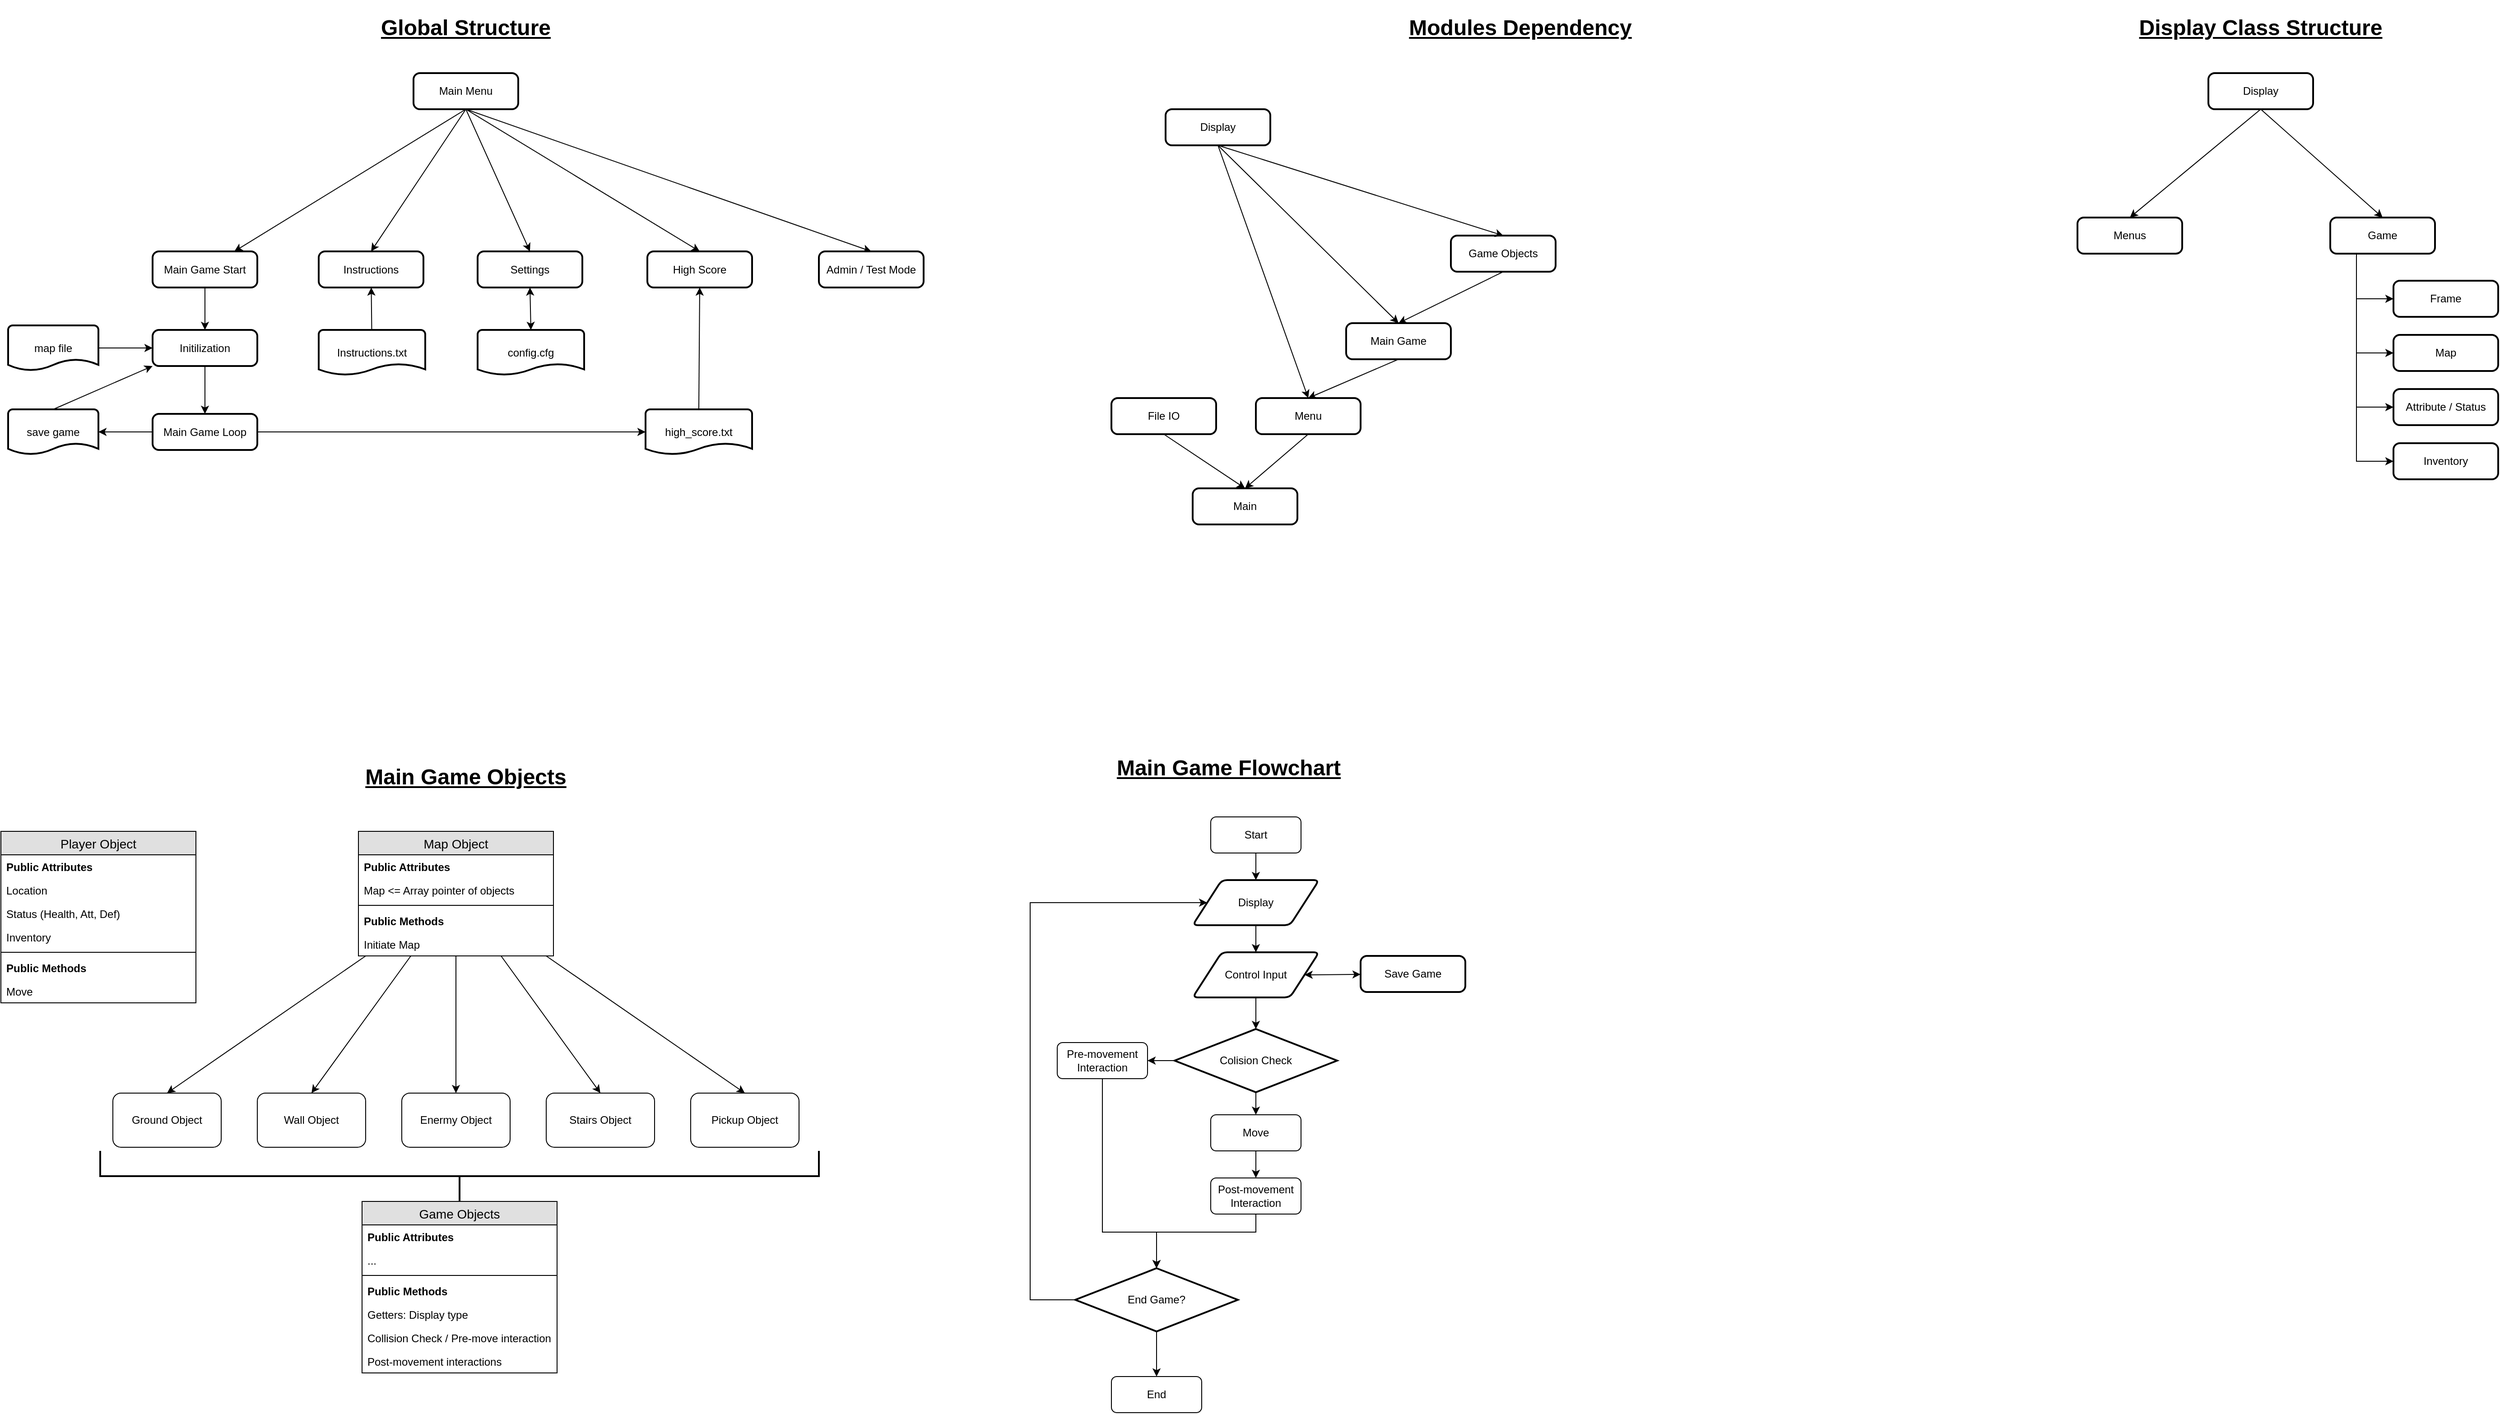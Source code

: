 <mxfile version="12.9.3" type="device"><diagram id="WWetK0YtdZA46YV6BGKB" name="Page-1"><mxGraphModel dx="1955" dy="1841" grid="1" gridSize="10" guides="1" tooltips="1" connect="1" arrows="1" fold="1" page="1" pageScale="1" pageWidth="1169" pageHeight="827" math="0" shadow="0"><root><mxCell id="0"/><mxCell id="1" parent="0"/><mxCell id="Mj1SuatQe_enL65JeR6I-9" style="edgeStyle=none;rounded=0;orthogonalLoop=1;jettySize=auto;html=1;entryX=0.5;entryY=0;entryDx=0;entryDy=0;" parent="1" source="dXaQiHwYn2I2p8eJYNrl-29" target="Mj1SuatQe_enL65JeR6I-1" edge="1"><mxGeometry relative="1" as="geometry"><mxPoint x="574" y="100" as="sourcePoint"/></mxGeometry></mxCell><mxCell id="Mj1SuatQe_enL65JeR6I-10" style="edgeStyle=none;rounded=0;orthogonalLoop=1;jettySize=auto;html=1;entryX=0.5;entryY=0;entryDx=0;entryDy=0;" parent="1" source="dXaQiHwYn2I2p8eJYNrl-29" target="Mj1SuatQe_enL65JeR6I-3" edge="1"><mxGeometry relative="1" as="geometry"><mxPoint x="574" y="100" as="sourcePoint"/></mxGeometry></mxCell><mxCell id="Mj1SuatQe_enL65JeR6I-11" style="edgeStyle=none;rounded=0;orthogonalLoop=1;jettySize=auto;html=1;entryX=0.5;entryY=0;entryDx=0;entryDy=0;" parent="1" source="dXaQiHwYn2I2p8eJYNrl-29" target="Mj1SuatQe_enL65JeR6I-4" edge="1"><mxGeometry relative="1" as="geometry"><mxPoint x="574" y="100" as="sourcePoint"/></mxGeometry></mxCell><mxCell id="Mj1SuatQe_enL65JeR6I-12" style="edgeStyle=none;rounded=0;orthogonalLoop=1;jettySize=auto;html=1;entryX=0.5;entryY=0;entryDx=0;entryDy=0;" parent="1" source="dXaQiHwYn2I2p8eJYNrl-29" target="Mj1SuatQe_enL65JeR6I-5" edge="1"><mxGeometry relative="1" as="geometry"><mxPoint x="574" y="100" as="sourcePoint"/></mxGeometry></mxCell><mxCell id="Mj1SuatQe_enL65JeR6I-14" style="edgeStyle=none;rounded=0;orthogonalLoop=1;jettySize=auto;html=1;entryX=0.5;entryY=0;entryDx=0;entryDy=0;" parent="1" source="dXaQiHwYn2I2p8eJYNrl-29" target="Mj1SuatQe_enL65JeR6I-13" edge="1"><mxGeometry relative="1" as="geometry"><mxPoint x="574" y="100" as="sourcePoint"/></mxGeometry></mxCell><mxCell id="Mj1SuatQe_enL65JeR6I-1" value="Wall Object" style="rounded=1;whiteSpace=wrap;html=1;" parent="1" vertex="1"><mxGeometry x="354" y="390" width="120" height="60" as="geometry"/></mxCell><mxCell id="Mj1SuatQe_enL65JeR6I-3" value="Enermy Object" style="rounded=1;whiteSpace=wrap;html=1;" parent="1" vertex="1"><mxGeometry x="514" y="390" width="120" height="60" as="geometry"/></mxCell><mxCell id="Mj1SuatQe_enL65JeR6I-4" value="Stairs Object" style="rounded=1;whiteSpace=wrap;html=1;" parent="1" vertex="1"><mxGeometry x="674" y="390" width="120" height="60" as="geometry"/></mxCell><mxCell id="Mj1SuatQe_enL65JeR6I-5" value="Pickup Object" style="rounded=1;whiteSpace=wrap;html=1;" parent="1" vertex="1"><mxGeometry x="834" y="390" width="120" height="60" as="geometry"/></mxCell><mxCell id="Mj1SuatQe_enL65JeR6I-13" value="Ground Object" style="rounded=1;whiteSpace=wrap;html=1;" parent="1" vertex="1"><mxGeometry x="194" y="390" width="120" height="60" as="geometry"/></mxCell><mxCell id="Mj1SuatQe_enL65JeR6I-27" value="" style="edgeStyle=none;rounded=0;orthogonalLoop=1;jettySize=auto;html=1;" parent="1" source="Mj1SuatQe_enL65JeR6I-17" target="Mj1SuatQe_enL65JeR6I-26" edge="1"><mxGeometry relative="1" as="geometry"/></mxCell><mxCell id="Mj1SuatQe_enL65JeR6I-17" value="Control Input" style="shape=parallelogram;html=1;strokeWidth=2;perimeter=parallelogramPerimeter;whiteSpace=wrap;rounded=1;arcSize=12;size=0.23;" parent="1" vertex="1"><mxGeometry x="1390" y="234" width="140" height="50" as="geometry"/></mxCell><mxCell id="Mj1SuatQe_enL65JeR6I-61" style="edgeStyle=elbowEdgeStyle;rounded=0;orthogonalLoop=1;jettySize=auto;elbow=vertical;html=1;exitX=0.5;exitY=1;exitDx=0;exitDy=0;exitPerimeter=0;entryX=0.5;entryY=0;entryDx=0;entryDy=0;" parent="1" source="Mj1SuatQe_enL65JeR6I-26" target="Mj1SuatQe_enL65JeR6I-58" edge="1"><mxGeometry relative="1" as="geometry"/></mxCell><mxCell id="Mj1SuatQe_enL65JeR6I-65" style="edgeStyle=elbowEdgeStyle;rounded=0;orthogonalLoop=1;jettySize=auto;elbow=vertical;html=1;exitX=0;exitY=0.5;exitDx=0;exitDy=0;exitPerimeter=0;entryX=1;entryY=0.5;entryDx=0;entryDy=0;" parent="1" source="Mj1SuatQe_enL65JeR6I-26" target="Mj1SuatQe_enL65JeR6I-63" edge="1"><mxGeometry relative="1" as="geometry"/></mxCell><mxCell id="Mj1SuatQe_enL65JeR6I-26" value="Colision Check" style="strokeWidth=2;html=1;shape=mxgraph.flowchart.decision;whiteSpace=wrap;rounded=1;shadow=0;" parent="1" vertex="1"><mxGeometry x="1370" y="319" width="180" height="70" as="geometry"/></mxCell><mxCell id="Mj1SuatQe_enL65JeR6I-35" value="" style="endArrow=classic;html=1;edgeStyle=elbowEdgeStyle;entryX=0;entryY=0.5;entryDx=0;entryDy=0;rounded=0;exitX=0;exitY=0.5;exitDx=0;exitDy=0;exitPerimeter=0;" parent="1" source="dXaQiHwYn2I2p8eJYNrl-76" target="Mj1SuatQe_enL65JeR6I-43" edge="1"><mxGeometry width="50" height="50" relative="1" as="geometry"><mxPoint x="1210" y="544" as="sourcePoint"/><mxPoint x="1220" y="399" as="targetPoint"/><Array as="points"><mxPoint x="1210" y="449"/><mxPoint x="1210" y="449"/></Array></mxGeometry></mxCell><mxCell id="Mj1SuatQe_enL65JeR6I-40" style="edgeStyle=elbowEdgeStyle;rounded=0;orthogonalLoop=1;jettySize=auto;html=1;exitX=0.5;exitY=1;exitDx=0;exitDy=0;elbow=vertical;entryX=0.5;entryY=0;entryDx=0;entryDy=0;entryPerimeter=0;" parent="1" source="Mj1SuatQe_enL65JeR6I-38" target="dXaQiHwYn2I2p8eJYNrl-76" edge="1"><mxGeometry relative="1" as="geometry"><mxPoint x="1210" y="544" as="targetPoint"/><Array as="points"><mxPoint x="1340" y="544"/><mxPoint x="1330" y="484"/><mxPoint x="1380" y="649"/></Array></mxGeometry></mxCell><mxCell id="Mj1SuatQe_enL65JeR6I-38" value="Post-movement Interaction" style="rounded=1;whiteSpace=wrap;html=1;" parent="1" vertex="1"><mxGeometry x="1410" y="484" width="100" height="40" as="geometry"/></mxCell><mxCell id="Mj1SuatQe_enL65JeR6I-44" value="" style="edgeStyle=elbowEdgeStyle;rounded=0;orthogonalLoop=1;jettySize=auto;elbow=vertical;html=1;" parent="1" source="Mj1SuatQe_enL65JeR6I-43" target="Mj1SuatQe_enL65JeR6I-17" edge="1"><mxGeometry relative="1" as="geometry"/></mxCell><mxCell id="Mj1SuatQe_enL65JeR6I-43" value="Display" style="shape=parallelogram;html=1;strokeWidth=2;perimeter=parallelogramPerimeter;whiteSpace=wrap;rounded=1;arcSize=12;size=0.23;" parent="1" vertex="1"><mxGeometry x="1390" y="154" width="140" height="50" as="geometry"/></mxCell><mxCell id="Mj1SuatQe_enL65JeR6I-46" value="" style="edgeStyle=elbowEdgeStyle;rounded=0;orthogonalLoop=1;jettySize=auto;elbow=vertical;html=1;" parent="1" source="Mj1SuatQe_enL65JeR6I-45" target="Mj1SuatQe_enL65JeR6I-43" edge="1"><mxGeometry relative="1" as="geometry"/></mxCell><mxCell id="Mj1SuatQe_enL65JeR6I-45" value="Start" style="rounded=1;whiteSpace=wrap;html=1;" parent="1" vertex="1"><mxGeometry x="1410" y="84" width="100" height="40" as="geometry"/></mxCell><mxCell id="Mj1SuatQe_enL65JeR6I-62" style="edgeStyle=elbowEdgeStyle;rounded=0;orthogonalLoop=1;jettySize=auto;elbow=vertical;html=1;exitX=0.5;exitY=1;exitDx=0;exitDy=0;entryX=0.5;entryY=0;entryDx=0;entryDy=0;" parent="1" source="Mj1SuatQe_enL65JeR6I-58" target="Mj1SuatQe_enL65JeR6I-38" edge="1"><mxGeometry relative="1" as="geometry"/></mxCell><mxCell id="Mj1SuatQe_enL65JeR6I-58" value="Move" style="rounded=1;whiteSpace=wrap;html=1;" parent="1" vertex="1"><mxGeometry x="1410" y="414" width="100" height="40" as="geometry"/></mxCell><mxCell id="dXaQiHwYn2I2p8eJYNrl-78" value="" style="edgeStyle=elbowEdgeStyle;rounded=0;orthogonalLoop=1;jettySize=auto;html=1;entryX=0.5;entryY=0;entryDx=0;entryDy=0;entryPerimeter=0;elbow=vertical;" parent="1" source="Mj1SuatQe_enL65JeR6I-63" target="dXaQiHwYn2I2p8eJYNrl-76" edge="1"><mxGeometry relative="1" as="geometry"><mxPoint x="1290" y="454" as="targetPoint"/><Array as="points"><mxPoint x="1290" y="544"/></Array></mxGeometry></mxCell><mxCell id="Mj1SuatQe_enL65JeR6I-63" value="Pre-movement Interaction" style="rounded=1;whiteSpace=wrap;html=1;" parent="1" vertex="1"><mxGeometry x="1240" y="334" width="100" height="40" as="geometry"/></mxCell><mxCell id="Mj1SuatQe_enL65JeR6I-66" value="&lt;h1&gt;Main Game Flowchart&lt;/h1&gt;" style="text;html=1;strokeColor=none;fillColor=none;align=center;verticalAlign=middle;whiteSpace=wrap;rounded=0;shadow=0;fontStyle=4" parent="1" vertex="1"><mxGeometry x="1265" width="330" height="60" as="geometry"/></mxCell><mxCell id="Mj1SuatQe_enL65JeR6I-67" value="&lt;h1&gt;Global Structure&lt;/h1&gt;" style="text;html=1;strokeColor=none;fillColor=none;align=center;verticalAlign=middle;whiteSpace=wrap;rounded=0;shadow=0;fontStyle=4" parent="1" vertex="1"><mxGeometry x="420" y="-820" width="330" height="60" as="geometry"/></mxCell><mxCell id="dXaQiHwYn2I2p8eJYNrl-1" value="&lt;h1&gt;Main Game Objects&lt;/h1&gt;" style="text;html=1;strokeColor=none;fillColor=none;align=center;verticalAlign=middle;whiteSpace=wrap;rounded=0;shadow=0;fontStyle=4" parent="1" vertex="1"><mxGeometry x="420" y="10" width="330" height="60" as="geometry"/></mxCell><mxCell id="dXaQiHwYn2I2p8eJYNrl-82" value="" style="edgeStyle=elbowEdgeStyle;rounded=0;orthogonalLoop=1;jettySize=auto;elbow=vertical;html=1;" parent="1" source="dXaQiHwYn2I2p8eJYNrl-76" target="dXaQiHwYn2I2p8eJYNrl-79" edge="1"><mxGeometry relative="1" as="geometry"/></mxCell><mxCell id="dXaQiHwYn2I2p8eJYNrl-76" value="End Game?" style="strokeWidth=2;html=1;shape=mxgraph.flowchart.decision;whiteSpace=wrap;rounded=1;shadow=0;" parent="1" vertex="1"><mxGeometry x="1260" y="584" width="180" height="70" as="geometry"/></mxCell><mxCell id="dXaQiHwYn2I2p8eJYNrl-79" value="End" style="rounded=1;whiteSpace=wrap;html=1;" parent="1" vertex="1"><mxGeometry x="1300" y="704" width="100" height="40" as="geometry"/></mxCell><mxCell id="dXaQiHwYn2I2p8eJYNrl-90" style="rounded=0;orthogonalLoop=1;jettySize=auto;elbow=vertical;html=1;exitX=0.5;exitY=1;exitDx=0;exitDy=0;entryX=0.5;entryY=0;entryDx=0;entryDy=0;" parent="1" source="dXaQiHwYn2I2p8eJYNrl-87" target="dXaQiHwYn2I2p8eJYNrl-89" edge="1"><mxGeometry relative="1" as="geometry"/></mxCell><mxCell id="dXaQiHwYn2I2p8eJYNrl-95" style="edgeStyle=none;rounded=0;orthogonalLoop=1;jettySize=auto;html=1;exitX=0.5;exitY=1;exitDx=0;exitDy=0;entryX=0.5;entryY=0;entryDx=0;entryDy=0;" parent="1" source="dXaQiHwYn2I2p8eJYNrl-87" target="dXaQiHwYn2I2p8eJYNrl-94" edge="1"><mxGeometry relative="1" as="geometry"/></mxCell><mxCell id="dXaQiHwYn2I2p8eJYNrl-101" style="edgeStyle=none;rounded=0;orthogonalLoop=1;jettySize=auto;html=1;exitX=0.5;exitY=1;exitDx=0;exitDy=0;" parent="1" source="dXaQiHwYn2I2p8eJYNrl-87" target="dXaQiHwYn2I2p8eJYNrl-100" edge="1"><mxGeometry relative="1" as="geometry"/></mxCell><mxCell id="dXaQiHwYn2I2p8eJYNrl-134" style="edgeStyle=none;rounded=0;orthogonalLoop=1;jettySize=auto;html=1;exitX=0.5;exitY=1;exitDx=0;exitDy=0;entryX=0.5;entryY=0;entryDx=0;entryDy=0;" parent="1" source="dXaQiHwYn2I2p8eJYNrl-87" target="dXaQiHwYn2I2p8eJYNrl-128" edge="1"><mxGeometry relative="1" as="geometry"/></mxCell><mxCell id="iZretHoaw85ukKe3i40x-2" style="rounded=0;orthogonalLoop=1;jettySize=auto;html=1;exitX=0.5;exitY=1;exitDx=0;exitDy=0;entryX=0.5;entryY=0;entryDx=0;entryDy=0;" edge="1" parent="1" source="dXaQiHwYn2I2p8eJYNrl-87" target="iZretHoaw85ukKe3i40x-1"><mxGeometry relative="1" as="geometry"/></mxCell><mxCell id="dXaQiHwYn2I2p8eJYNrl-87" value="Main Menu" style="rounded=1;whiteSpace=wrap;html=1;absoluteArcSize=1;arcSize=14;strokeWidth=2;" parent="1" vertex="1"><mxGeometry x="527" y="-740" width="116" height="40" as="geometry"/></mxCell><mxCell id="dXaQiHwYn2I2p8eJYNrl-89" value="Instructions" style="rounded=1;whiteSpace=wrap;html=1;absoluteArcSize=1;arcSize=14;strokeWidth=2;" parent="1" vertex="1"><mxGeometry x="422" y="-542.5" width="116" height="40" as="geometry"/></mxCell><mxCell id="dXaQiHwYn2I2p8eJYNrl-96" value="" style="edgeStyle=none;rounded=0;orthogonalLoop=1;jettySize=auto;html=1;" parent="1" source="dXaQiHwYn2I2p8eJYNrl-93" target="dXaQiHwYn2I2p8eJYNrl-89" edge="1"><mxGeometry relative="1" as="geometry"/></mxCell><mxCell id="dXaQiHwYn2I2p8eJYNrl-93" value="&lt;span style=&quot;white-space: normal&quot;&gt;Instructions.txt&lt;/span&gt;" style="strokeWidth=2;html=1;shape=mxgraph.flowchart.document2;whiteSpace=wrap;size=0.25;" parent="1" vertex="1"><mxGeometry x="422" y="-455.5" width="118" height="50" as="geometry"/></mxCell><mxCell id="dXaQiHwYn2I2p8eJYNrl-94" value="Settings" style="rounded=1;whiteSpace=wrap;html=1;absoluteArcSize=1;arcSize=14;strokeWidth=2;" parent="1" vertex="1"><mxGeometry x="598" y="-542.5" width="116" height="40" as="geometry"/></mxCell><mxCell id="dXaQiHwYn2I2p8eJYNrl-97" value="&lt;span style=&quot;white-space: normal&quot;&gt;config.cfg&lt;/span&gt;" style="strokeWidth=2;html=1;shape=mxgraph.flowchart.document2;whiteSpace=wrap;size=0.25;" parent="1" vertex="1"><mxGeometry x="598" y="-455.5" width="118" height="50" as="geometry"/></mxCell><mxCell id="dXaQiHwYn2I2p8eJYNrl-99" value="" style="endArrow=classic;startArrow=classic;html=1;exitX=0.5;exitY=0;exitDx=0;exitDy=0;exitPerimeter=0;entryX=0.5;entryY=1;entryDx=0;entryDy=0;" parent="1" source="dXaQiHwYn2I2p8eJYNrl-97" target="dXaQiHwYn2I2p8eJYNrl-94" edge="1"><mxGeometry width="50" height="50" relative="1" as="geometry"><mxPoint x="358" y="-402.5" as="sourcePoint"/><mxPoint x="408" y="-452.5" as="targetPoint"/></mxGeometry></mxCell><mxCell id="dXaQiHwYn2I2p8eJYNrl-103" value="" style="edgeStyle=none;rounded=0;orthogonalLoop=1;jettySize=auto;html=1;" parent="1" source="dXaQiHwYn2I2p8eJYNrl-100" target="dXaQiHwYn2I2p8eJYNrl-102" edge="1"><mxGeometry relative="1" as="geometry"/></mxCell><mxCell id="dXaQiHwYn2I2p8eJYNrl-100" value="Main Game Start" style="rounded=1;whiteSpace=wrap;html=1;absoluteArcSize=1;arcSize=14;strokeWidth=2;" parent="1" vertex="1"><mxGeometry x="238" y="-542.5" width="116" height="40" as="geometry"/></mxCell><mxCell id="dXaQiHwYn2I2p8eJYNrl-105" value="" style="edgeStyle=none;rounded=0;orthogonalLoop=1;jettySize=auto;html=1;" parent="1" source="dXaQiHwYn2I2p8eJYNrl-102" target="dXaQiHwYn2I2p8eJYNrl-104" edge="1"><mxGeometry relative="1" as="geometry"/></mxCell><mxCell id="dXaQiHwYn2I2p8eJYNrl-102" value="Initilization" style="rounded=1;whiteSpace=wrap;html=1;absoluteArcSize=1;arcSize=14;strokeWidth=2;" parent="1" vertex="1"><mxGeometry x="238" y="-455.5" width="116" height="40" as="geometry"/></mxCell><mxCell id="dXaQiHwYn2I2p8eJYNrl-141" value="" style="edgeStyle=none;rounded=0;orthogonalLoop=1;jettySize=auto;html=1;" parent="1" source="dXaQiHwYn2I2p8eJYNrl-104" target="dXaQiHwYn2I2p8eJYNrl-135" edge="1"><mxGeometry relative="1" as="geometry"/></mxCell><mxCell id="iZretHoaw85ukKe3i40x-5" value="" style="edgeStyle=none;rounded=0;orthogonalLoop=1;jettySize=auto;html=1;entryX=0;entryY=0.5;entryDx=0;entryDy=0;entryPerimeter=0;" edge="1" parent="1" source="dXaQiHwYn2I2p8eJYNrl-104" target="iZretHoaw85ukKe3i40x-3"><mxGeometry relative="1" as="geometry"><mxPoint x="434" y="-342.5" as="targetPoint"/></mxGeometry></mxCell><mxCell id="dXaQiHwYn2I2p8eJYNrl-104" value="Main Game Loop" style="rounded=1;whiteSpace=wrap;html=1;absoluteArcSize=1;arcSize=14;strokeWidth=2;" parent="1" vertex="1"><mxGeometry x="238" y="-362.5" width="116" height="40" as="geometry"/></mxCell><mxCell id="dXaQiHwYn2I2p8eJYNrl-109" value="" style="edgeStyle=none;rounded=0;orthogonalLoop=1;jettySize=auto;html=1;" parent="1" source="dXaQiHwYn2I2p8eJYNrl-106" target="dXaQiHwYn2I2p8eJYNrl-102" edge="1"><mxGeometry relative="1" as="geometry"/></mxCell><mxCell id="dXaQiHwYn2I2p8eJYNrl-106" value="&lt;span style=&quot;white-space: normal&quot;&gt;map file&lt;/span&gt;" style="strokeWidth=2;html=1;shape=mxgraph.flowchart.document2;whiteSpace=wrap;size=0.25;" parent="1" vertex="1"><mxGeometry x="78" y="-460.5" width="100" height="50" as="geometry"/></mxCell><mxCell id="dXaQiHwYn2I2p8eJYNrl-111" value="&lt;h1&gt;Modules Dependency&lt;/h1&gt;" style="text;html=1;strokeColor=none;fillColor=none;align=center;verticalAlign=middle;whiteSpace=wrap;rounded=0;shadow=0;fontStyle=4" parent="1" vertex="1"><mxGeometry x="1588" y="-820" width="330" height="60" as="geometry"/></mxCell><mxCell id="dXaQiHwYn2I2p8eJYNrl-112" value="Main" style="rounded=1;whiteSpace=wrap;html=1;absoluteArcSize=1;arcSize=14;strokeWidth=2;" parent="1" vertex="1"><mxGeometry x="1390" y="-280" width="116" height="40" as="geometry"/></mxCell><mxCell id="dXaQiHwYn2I2p8eJYNrl-114" style="edgeStyle=none;rounded=0;orthogonalLoop=1;jettySize=auto;html=1;exitX=0.5;exitY=1;exitDx=0;exitDy=0;entryX=0.5;entryY=0;entryDx=0;entryDy=0;" parent="1" source="dXaQiHwYn2I2p8eJYNrl-113" target="dXaQiHwYn2I2p8eJYNrl-112" edge="1"><mxGeometry relative="1" as="geometry"/></mxCell><mxCell id="dXaQiHwYn2I2p8eJYNrl-113" value="Menu" style="rounded=1;whiteSpace=wrap;html=1;absoluteArcSize=1;arcSize=14;strokeWidth=2;" parent="1" vertex="1"><mxGeometry x="1460" y="-380" width="116" height="40" as="geometry"/></mxCell><mxCell id="dXaQiHwYn2I2p8eJYNrl-116" style="edgeStyle=none;rounded=0;orthogonalLoop=1;jettySize=auto;html=1;exitX=0.5;exitY=1;exitDx=0;exitDy=0;entryX=0.5;entryY=0;entryDx=0;entryDy=0;" parent="1" source="dXaQiHwYn2I2p8eJYNrl-115" target="dXaQiHwYn2I2p8eJYNrl-113" edge="1"><mxGeometry relative="1" as="geometry"/></mxCell><mxCell id="dXaQiHwYn2I2p8eJYNrl-115" value="Main Game" style="rounded=1;whiteSpace=wrap;html=1;absoluteArcSize=1;arcSize=14;strokeWidth=2;" parent="1" vertex="1"><mxGeometry x="1560" y="-463" width="116" height="40" as="geometry"/></mxCell><mxCell id="dXaQiHwYn2I2p8eJYNrl-118" style="edgeStyle=none;rounded=0;orthogonalLoop=1;jettySize=auto;html=1;exitX=0.5;exitY=1;exitDx=0;exitDy=0;entryX=0.5;entryY=0;entryDx=0;entryDy=0;" parent="1" source="dXaQiHwYn2I2p8eJYNrl-117" target="dXaQiHwYn2I2p8eJYNrl-115" edge="1"><mxGeometry relative="1" as="geometry"/></mxCell><mxCell id="dXaQiHwYn2I2p8eJYNrl-117" value="Game Objects" style="rounded=1;whiteSpace=wrap;html=1;absoluteArcSize=1;arcSize=14;strokeWidth=2;" parent="1" vertex="1"><mxGeometry x="1676" y="-560" width="116" height="40" as="geometry"/></mxCell><mxCell id="dXaQiHwYn2I2p8eJYNrl-120" style="edgeStyle=none;rounded=0;orthogonalLoop=1;jettySize=auto;html=1;exitX=0.5;exitY=1;exitDx=0;exitDy=0;entryX=0.5;entryY=0;entryDx=0;entryDy=0;" parent="1" source="dXaQiHwYn2I2p8eJYNrl-119" target="dXaQiHwYn2I2p8eJYNrl-117" edge="1"><mxGeometry relative="1" as="geometry"/></mxCell><mxCell id="dXaQiHwYn2I2p8eJYNrl-121" style="edgeStyle=none;rounded=0;orthogonalLoop=1;jettySize=auto;html=1;exitX=0.5;exitY=1;exitDx=0;exitDy=0;entryX=0.5;entryY=0;entryDx=0;entryDy=0;" parent="1" source="dXaQiHwYn2I2p8eJYNrl-119" target="dXaQiHwYn2I2p8eJYNrl-115" edge="1"><mxGeometry relative="1" as="geometry"><mxPoint x="1690" y="-520" as="targetPoint"/></mxGeometry></mxCell><mxCell id="dXaQiHwYn2I2p8eJYNrl-122" style="edgeStyle=none;rounded=0;orthogonalLoop=1;jettySize=auto;html=1;exitX=0.5;exitY=1;exitDx=0;exitDy=0;entryX=0.5;entryY=0;entryDx=0;entryDy=0;" parent="1" source="dXaQiHwYn2I2p8eJYNrl-119" target="dXaQiHwYn2I2p8eJYNrl-113" edge="1"><mxGeometry relative="1" as="geometry"/></mxCell><mxCell id="dXaQiHwYn2I2p8eJYNrl-119" value="Display" style="rounded=1;whiteSpace=wrap;html=1;absoluteArcSize=1;arcSize=14;strokeWidth=2;" parent="1" vertex="1"><mxGeometry x="1360" y="-700" width="116" height="40" as="geometry"/></mxCell><mxCell id="dXaQiHwYn2I2p8eJYNrl-126" style="edgeStyle=none;rounded=0;orthogonalLoop=1;jettySize=auto;html=1;exitX=0.5;exitY=1;exitDx=0;exitDy=0;entryX=0.5;entryY=0;entryDx=0;entryDy=0;" parent="1" source="dXaQiHwYn2I2p8eJYNrl-123" target="dXaQiHwYn2I2p8eJYNrl-112" edge="1"><mxGeometry relative="1" as="geometry"/></mxCell><mxCell id="dXaQiHwYn2I2p8eJYNrl-123" value="File IO" style="rounded=1;whiteSpace=wrap;html=1;absoluteArcSize=1;arcSize=14;strokeWidth=2;" parent="1" vertex="1"><mxGeometry x="1300" y="-380" width="116" height="40" as="geometry"/></mxCell><mxCell id="dXaQiHwYn2I2p8eJYNrl-128" value="Admin / Test Mode" style="rounded=1;whiteSpace=wrap;html=1;absoluteArcSize=1;arcSize=14;strokeWidth=2;" parent="1" vertex="1"><mxGeometry x="976" y="-542.5" width="116" height="40" as="geometry"/></mxCell><mxCell id="dXaQiHwYn2I2p8eJYNrl-131" value="Save Game" style="rounded=1;whiteSpace=wrap;html=1;absoluteArcSize=1;arcSize=14;strokeWidth=2;" parent="1" vertex="1"><mxGeometry x="1576" y="238" width="116" height="40" as="geometry"/></mxCell><mxCell id="dXaQiHwYn2I2p8eJYNrl-29" value="Map Object" style="swimlane;fontStyle=0;childLayout=stackLayout;horizontal=1;startSize=26;fillColor=#e0e0e0;horizontalStack=0;resizeParent=1;resizeParentMax=0;resizeLast=0;collapsible=1;marginBottom=0;swimlaneFillColor=#ffffff;align=center;fontSize=14;" parent="1" vertex="1"><mxGeometry x="466" y="100" width="216" height="138" as="geometry"><mxRectangle x="306" y="200" width="100" height="26" as="alternateBounds"/></mxGeometry></mxCell><mxCell id="dXaQiHwYn2I2p8eJYNrl-30" value="Public Attributes" style="text;strokeColor=none;fillColor=none;spacingLeft=4;spacingRight=4;overflow=hidden;rotatable=0;points=[[0,0.5],[1,0.5]];portConstraint=eastwest;fontSize=12;fontStyle=1" parent="dXaQiHwYn2I2p8eJYNrl-29" vertex="1"><mxGeometry y="26" width="216" height="26" as="geometry"/></mxCell><mxCell id="dXaQiHwYn2I2p8eJYNrl-31" value="Map &lt;= Array pointer of objects" style="text;strokeColor=none;fillColor=none;spacingLeft=4;spacingRight=4;overflow=hidden;rotatable=0;points=[[0,0.5],[1,0.5]];portConstraint=eastwest;fontSize=12;" parent="dXaQiHwYn2I2p8eJYNrl-29" vertex="1"><mxGeometry y="52" width="216" height="26" as="geometry"/></mxCell><mxCell id="dXaQiHwYn2I2p8eJYNrl-42" value="" style="line;strokeWidth=1;fillColor=none;align=left;verticalAlign=middle;spacingTop=-1;spacingLeft=3;spacingRight=3;rotatable=0;labelPosition=right;points=[];portConstraint=eastwest;fontSize=12;" parent="dXaQiHwYn2I2p8eJYNrl-29" vertex="1"><mxGeometry y="78" width="216" height="8" as="geometry"/></mxCell><mxCell id="dXaQiHwYn2I2p8eJYNrl-32" value="Public Methods" style="text;strokeColor=none;fillColor=none;spacingLeft=4;spacingRight=4;overflow=hidden;rotatable=0;points=[[0,0.5],[1,0.5]];portConstraint=eastwest;fontSize=12;fontStyle=1" parent="dXaQiHwYn2I2p8eJYNrl-29" vertex="1"><mxGeometry y="86" width="216" height="26" as="geometry"/></mxCell><mxCell id="dXaQiHwYn2I2p8eJYNrl-40" value="Initiate Map" style="text;strokeColor=none;fillColor=none;spacingLeft=4;spacingRight=4;overflow=hidden;rotatable=0;points=[[0,0.5],[1,0.5]];portConstraint=eastwest;fontSize=12;" parent="dXaQiHwYn2I2p8eJYNrl-29" vertex="1"><mxGeometry y="112" width="216" height="26" as="geometry"/></mxCell><mxCell id="dXaQiHwYn2I2p8eJYNrl-142" value="" style="edgeStyle=none;rounded=0;orthogonalLoop=1;jettySize=auto;html=1;entryX=0;entryY=1;entryDx=0;entryDy=0;exitX=0.5;exitY=0;exitDx=0;exitDy=0;exitPerimeter=0;" parent="1" source="dXaQiHwYn2I2p8eJYNrl-135" target="dXaQiHwYn2I2p8eJYNrl-102" edge="1"><mxGeometry relative="1" as="geometry"/></mxCell><mxCell id="dXaQiHwYn2I2p8eJYNrl-135" value="&lt;span style=&quot;white-space: normal&quot;&gt;save game&lt;/span&gt;" style="strokeWidth=2;html=1;shape=mxgraph.flowchart.document2;whiteSpace=wrap;size=0.25;" parent="1" vertex="1"><mxGeometry x="78" y="-367.5" width="100" height="50" as="geometry"/></mxCell><mxCell id="dXaQiHwYn2I2p8eJYNrl-139" value="" style="endArrow=classic;startArrow=classic;html=1;exitX=1;exitY=0.5;exitDx=0;exitDy=0;" parent="1" source="Mj1SuatQe_enL65JeR6I-17" target="dXaQiHwYn2I2p8eJYNrl-131" edge="1"><mxGeometry width="50" height="50" relative="1" as="geometry"><mxPoint x="1660" y="234" as="sourcePoint"/><mxPoint x="1600" y="260" as="targetPoint"/></mxGeometry></mxCell><mxCell id="dXaQiHwYn2I2p8eJYNrl-140" value="" style="strokeWidth=2;html=1;shape=mxgraph.flowchart.annotation_2;align=left;labelPosition=right;pointerEvents=1;direction=north;" parent="1" vertex="1"><mxGeometry x="180" y="454" width="796" height="56" as="geometry"/></mxCell><mxCell id="dXaQiHwYn2I2p8eJYNrl-143" value="&lt;h1&gt;Display Class Structure&lt;/h1&gt;" style="text;html=1;strokeColor=none;fillColor=none;align=center;verticalAlign=middle;whiteSpace=wrap;rounded=0;shadow=0;fontStyle=4" parent="1" vertex="1"><mxGeometry x="2408" y="-820" width="330" height="60" as="geometry"/></mxCell><mxCell id="dXaQiHwYn2I2p8eJYNrl-146" style="edgeStyle=none;rounded=0;orthogonalLoop=1;jettySize=auto;html=1;exitX=0.5;exitY=1;exitDx=0;exitDy=0;entryX=0.5;entryY=0;entryDx=0;entryDy=0;" parent="1" source="dXaQiHwYn2I2p8eJYNrl-144" target="dXaQiHwYn2I2p8eJYNrl-145" edge="1"><mxGeometry relative="1" as="geometry"/></mxCell><mxCell id="dXaQiHwYn2I2p8eJYNrl-148" style="edgeStyle=none;rounded=0;orthogonalLoop=1;jettySize=auto;html=1;exitX=0.5;exitY=1;exitDx=0;exitDy=0;entryX=0.5;entryY=0;entryDx=0;entryDy=0;" parent="1" source="dXaQiHwYn2I2p8eJYNrl-144" target="dXaQiHwYn2I2p8eJYNrl-147" edge="1"><mxGeometry relative="1" as="geometry"/></mxCell><mxCell id="dXaQiHwYn2I2p8eJYNrl-144" value="Display" style="rounded=1;whiteSpace=wrap;html=1;absoluteArcSize=1;arcSize=14;strokeWidth=2;" parent="1" vertex="1"><mxGeometry x="2515" y="-740" width="116" height="40" as="geometry"/></mxCell><mxCell id="dXaQiHwYn2I2p8eJYNrl-145" value="Menus" style="rounded=1;whiteSpace=wrap;html=1;absoluteArcSize=1;arcSize=14;strokeWidth=2;" parent="1" vertex="1"><mxGeometry x="2370" y="-580" width="116" height="40" as="geometry"/></mxCell><mxCell id="dXaQiHwYn2I2p8eJYNrl-151" style="edgeStyle=orthogonalEdgeStyle;rounded=0;orthogonalLoop=1;jettySize=auto;html=1;exitX=0.25;exitY=1;exitDx=0;exitDy=0;entryX=0;entryY=0.5;entryDx=0;entryDy=0;" parent="1" source="dXaQiHwYn2I2p8eJYNrl-147" target="dXaQiHwYn2I2p8eJYNrl-149" edge="1"><mxGeometry relative="1" as="geometry"/></mxCell><mxCell id="dXaQiHwYn2I2p8eJYNrl-153" style="edgeStyle=orthogonalEdgeStyle;rounded=0;orthogonalLoop=1;jettySize=auto;html=1;exitX=0.25;exitY=1;exitDx=0;exitDy=0;entryX=0;entryY=0.5;entryDx=0;entryDy=0;" parent="1" source="dXaQiHwYn2I2p8eJYNrl-147" target="dXaQiHwYn2I2p8eJYNrl-152" edge="1"><mxGeometry relative="1" as="geometry"/></mxCell><mxCell id="dXaQiHwYn2I2p8eJYNrl-155" style="edgeStyle=orthogonalEdgeStyle;rounded=0;orthogonalLoop=1;jettySize=auto;html=1;exitX=0.25;exitY=1;exitDx=0;exitDy=0;entryX=0;entryY=0.5;entryDx=0;entryDy=0;" parent="1" source="dXaQiHwYn2I2p8eJYNrl-147" target="dXaQiHwYn2I2p8eJYNrl-154" edge="1"><mxGeometry relative="1" as="geometry"/></mxCell><mxCell id="dXaQiHwYn2I2p8eJYNrl-157" style="edgeStyle=orthogonalEdgeStyle;rounded=0;orthogonalLoop=1;jettySize=auto;html=1;exitX=0.25;exitY=1;exitDx=0;exitDy=0;entryX=0;entryY=0.5;entryDx=0;entryDy=0;" parent="1" source="dXaQiHwYn2I2p8eJYNrl-147" target="dXaQiHwYn2I2p8eJYNrl-156" edge="1"><mxGeometry relative="1" as="geometry"/></mxCell><mxCell id="dXaQiHwYn2I2p8eJYNrl-147" value="Game" style="rounded=1;whiteSpace=wrap;html=1;absoluteArcSize=1;arcSize=14;strokeWidth=2;" parent="1" vertex="1"><mxGeometry x="2650" y="-580" width="116" height="40" as="geometry"/></mxCell><mxCell id="dXaQiHwYn2I2p8eJYNrl-149" value="Frame" style="rounded=1;whiteSpace=wrap;html=1;absoluteArcSize=1;arcSize=14;strokeWidth=2;" parent="1" vertex="1"><mxGeometry x="2720" y="-510" width="116" height="40" as="geometry"/></mxCell><mxCell id="dXaQiHwYn2I2p8eJYNrl-152" value="Attribute / Status" style="rounded=1;whiteSpace=wrap;html=1;absoluteArcSize=1;arcSize=14;strokeWidth=2;" parent="1" vertex="1"><mxGeometry x="2720" y="-390" width="116" height="40" as="geometry"/></mxCell><mxCell id="dXaQiHwYn2I2p8eJYNrl-154" value="Inventory" style="rounded=1;whiteSpace=wrap;html=1;absoluteArcSize=1;arcSize=14;strokeWidth=2;" parent="1" vertex="1"><mxGeometry x="2720" y="-330" width="116" height="40" as="geometry"/></mxCell><mxCell id="dXaQiHwYn2I2p8eJYNrl-156" value="Map" style="rounded=1;whiteSpace=wrap;html=1;absoluteArcSize=1;arcSize=14;strokeWidth=2;" parent="1" vertex="1"><mxGeometry x="2720" y="-450" width="116" height="40" as="geometry"/></mxCell><mxCell id="iZretHoaw85ukKe3i40x-1" value="High Score" style="rounded=1;whiteSpace=wrap;html=1;absoluteArcSize=1;arcSize=14;strokeWidth=2;" vertex="1" parent="1"><mxGeometry x="786" y="-542.5" width="116" height="40" as="geometry"/></mxCell><mxCell id="iZretHoaw85ukKe3i40x-6" style="edgeStyle=none;rounded=0;orthogonalLoop=1;jettySize=auto;html=1;exitX=0.5;exitY=0;exitDx=0;exitDy=0;exitPerimeter=0;entryX=0.5;entryY=1;entryDx=0;entryDy=0;" edge="1" parent="1" source="iZretHoaw85ukKe3i40x-3" target="iZretHoaw85ukKe3i40x-1"><mxGeometry relative="1" as="geometry"/></mxCell><mxCell id="iZretHoaw85ukKe3i40x-3" value="&lt;span style=&quot;white-space: normal&quot;&gt;high_score.txt&lt;/span&gt;" style="strokeWidth=2;html=1;shape=mxgraph.flowchart.document2;whiteSpace=wrap;size=0.25;" vertex="1" parent="1"><mxGeometry x="784" y="-367.5" width="118" height="50" as="geometry"/></mxCell><mxCell id="dXaQiHwYn2I2p8eJYNrl-53" value="Game Objects" style="swimlane;fontStyle=0;childLayout=stackLayout;horizontal=1;startSize=26;fillColor=#e0e0e0;horizontalStack=0;resizeParent=1;resizeParentMax=0;resizeLast=0;collapsible=1;marginBottom=0;swimlaneFillColor=#ffffff;align=center;fontSize=14;" parent="1" vertex="1"><mxGeometry x="470" y="510" width="216" height="190" as="geometry"><mxRectangle x="306" y="200" width="100" height="26" as="alternateBounds"/></mxGeometry></mxCell><mxCell id="dXaQiHwYn2I2p8eJYNrl-54" value="Public Attributes" style="text;strokeColor=none;fillColor=none;spacingLeft=4;spacingRight=4;overflow=hidden;rotatable=0;points=[[0,0.5],[1,0.5]];portConstraint=eastwest;fontSize=12;fontStyle=1" parent="dXaQiHwYn2I2p8eJYNrl-53" vertex="1"><mxGeometry y="26" width="216" height="26" as="geometry"/></mxCell><mxCell id="dXaQiHwYn2I2p8eJYNrl-60" value="..." style="text;strokeColor=none;fillColor=none;spacingLeft=4;spacingRight=4;overflow=hidden;rotatable=0;points=[[0,0.5],[1,0.5]];portConstraint=eastwest;fontSize=12;" parent="dXaQiHwYn2I2p8eJYNrl-53" vertex="1"><mxGeometry y="52" width="216" height="26" as="geometry"/></mxCell><mxCell id="dXaQiHwYn2I2p8eJYNrl-56" value="" style="line;strokeWidth=1;fillColor=none;align=left;verticalAlign=middle;spacingTop=-1;spacingLeft=3;spacingRight=3;rotatable=0;labelPosition=right;points=[];portConstraint=eastwest;fontSize=12;" parent="dXaQiHwYn2I2p8eJYNrl-53" vertex="1"><mxGeometry y="78" width="216" height="8" as="geometry"/></mxCell><mxCell id="dXaQiHwYn2I2p8eJYNrl-57" value="Public Methods" style="text;strokeColor=none;fillColor=none;spacingLeft=4;spacingRight=4;overflow=hidden;rotatable=0;points=[[0,0.5],[1,0.5]];portConstraint=eastwest;fontSize=12;fontStyle=1" parent="dXaQiHwYn2I2p8eJYNrl-53" vertex="1"><mxGeometry y="86" width="216" height="26" as="geometry"/></mxCell><mxCell id="iZretHoaw85ukKe3i40x-8" value="Getters: Display type" style="text;strokeColor=none;fillColor=none;spacingLeft=4;spacingRight=4;overflow=hidden;rotatable=0;points=[[0,0.5],[1,0.5]];portConstraint=eastwest;fontSize=12;" vertex="1" parent="dXaQiHwYn2I2p8eJYNrl-53"><mxGeometry y="112" width="216" height="26" as="geometry"/></mxCell><mxCell id="dXaQiHwYn2I2p8eJYNrl-58" value="Collision Check / Pre-move interaction&#10;" style="text;strokeColor=none;fillColor=none;spacingLeft=4;spacingRight=4;overflow=hidden;rotatable=0;points=[[0,0.5],[1,0.5]];portConstraint=eastwest;fontSize=12;" parent="dXaQiHwYn2I2p8eJYNrl-53" vertex="1"><mxGeometry y="138" width="216" height="26" as="geometry"/></mxCell><mxCell id="dXaQiHwYn2I2p8eJYNrl-59" value="Post-movement interactions" style="text;strokeColor=none;fillColor=none;spacingLeft=4;spacingRight=4;overflow=hidden;rotatable=0;points=[[0,0.5],[1,0.5]];portConstraint=eastwest;fontSize=12;" parent="dXaQiHwYn2I2p8eJYNrl-53" vertex="1"><mxGeometry y="164" width="216" height="26" as="geometry"/></mxCell><mxCell id="dXaQiHwYn2I2p8eJYNrl-67" value="Player Object" style="swimlane;fontStyle=0;childLayout=stackLayout;horizontal=1;startSize=26;fillColor=#e0e0e0;horizontalStack=0;resizeParent=1;resizeParentMax=0;resizeLast=0;collapsible=1;marginBottom=0;swimlaneFillColor=#ffffff;align=center;fontSize=14;" parent="1" vertex="1"><mxGeometry x="70" y="100" width="216" height="190" as="geometry"><mxRectangle x="306" y="200" width="100" height="26" as="alternateBounds"/></mxGeometry></mxCell><mxCell id="dXaQiHwYn2I2p8eJYNrl-68" value="Public Attributes" style="text;strokeColor=none;fillColor=none;spacingLeft=4;spacingRight=4;overflow=hidden;rotatable=0;points=[[0,0.5],[1,0.5]];portConstraint=eastwest;fontSize=12;fontStyle=1" parent="dXaQiHwYn2I2p8eJYNrl-67" vertex="1"><mxGeometry y="26" width="216" height="26" as="geometry"/></mxCell><mxCell id="dXaQiHwYn2I2p8eJYNrl-69" value="Location" style="text;strokeColor=none;fillColor=none;spacingLeft=4;spacingRight=4;overflow=hidden;rotatable=0;points=[[0,0.5],[1,0.5]];portConstraint=eastwest;fontSize=12;" parent="dXaQiHwYn2I2p8eJYNrl-67" vertex="1"><mxGeometry y="52" width="216" height="26" as="geometry"/></mxCell><mxCell id="dXaQiHwYn2I2p8eJYNrl-74" value="Status (Health, Att, Def)" style="text;strokeColor=none;fillColor=none;spacingLeft=4;spacingRight=4;overflow=hidden;rotatable=0;points=[[0,0.5],[1,0.5]];portConstraint=eastwest;fontSize=12;" parent="dXaQiHwYn2I2p8eJYNrl-67" vertex="1"><mxGeometry y="78" width="216" height="26" as="geometry"/></mxCell><mxCell id="dXaQiHwYn2I2p8eJYNrl-75" value="Inventory" style="text;strokeColor=none;fillColor=none;spacingLeft=4;spacingRight=4;overflow=hidden;rotatable=0;points=[[0,0.5],[1,0.5]];portConstraint=eastwest;fontSize=12;" parent="dXaQiHwYn2I2p8eJYNrl-67" vertex="1"><mxGeometry y="104" width="216" height="26" as="geometry"/></mxCell><mxCell id="dXaQiHwYn2I2p8eJYNrl-70" value="" style="line;strokeWidth=1;fillColor=none;align=left;verticalAlign=middle;spacingTop=-1;spacingLeft=3;spacingRight=3;rotatable=0;labelPosition=right;points=[];portConstraint=eastwest;fontSize=12;" parent="dXaQiHwYn2I2p8eJYNrl-67" vertex="1"><mxGeometry y="130" width="216" height="8" as="geometry"/></mxCell><mxCell id="dXaQiHwYn2I2p8eJYNrl-71" value="Public Methods" style="text;strokeColor=none;fillColor=none;spacingLeft=4;spacingRight=4;overflow=hidden;rotatable=0;points=[[0,0.5],[1,0.5]];portConstraint=eastwest;fontSize=12;fontStyle=1" parent="dXaQiHwYn2I2p8eJYNrl-67" vertex="1"><mxGeometry y="138" width="216" height="26" as="geometry"/></mxCell><mxCell id="dXaQiHwYn2I2p8eJYNrl-73" value="Move" style="text;strokeColor=none;fillColor=none;spacingLeft=4;spacingRight=4;overflow=hidden;rotatable=0;points=[[0,0.5],[1,0.5]];portConstraint=eastwest;fontSize=12;" parent="dXaQiHwYn2I2p8eJYNrl-67" vertex="1"><mxGeometry y="164" width="216" height="26" as="geometry"/></mxCell></root></mxGraphModel></diagram></mxfile>